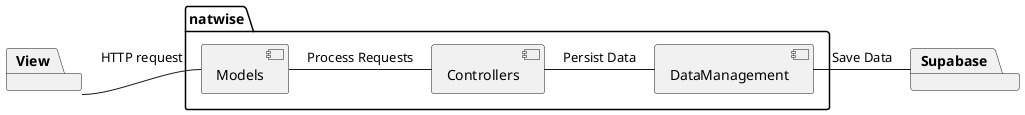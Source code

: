 @startuml LogicalView

package View {
}

package natwise {
    [Models]
    [Controllers]
    [DataManagement]
}

package Supabase {
}

View - Models : HTTP request
Models - Controllers : Process Requests
Controllers - DataManagement : Persist Data
DataManagement - Supabase: Save Data

@enduml
